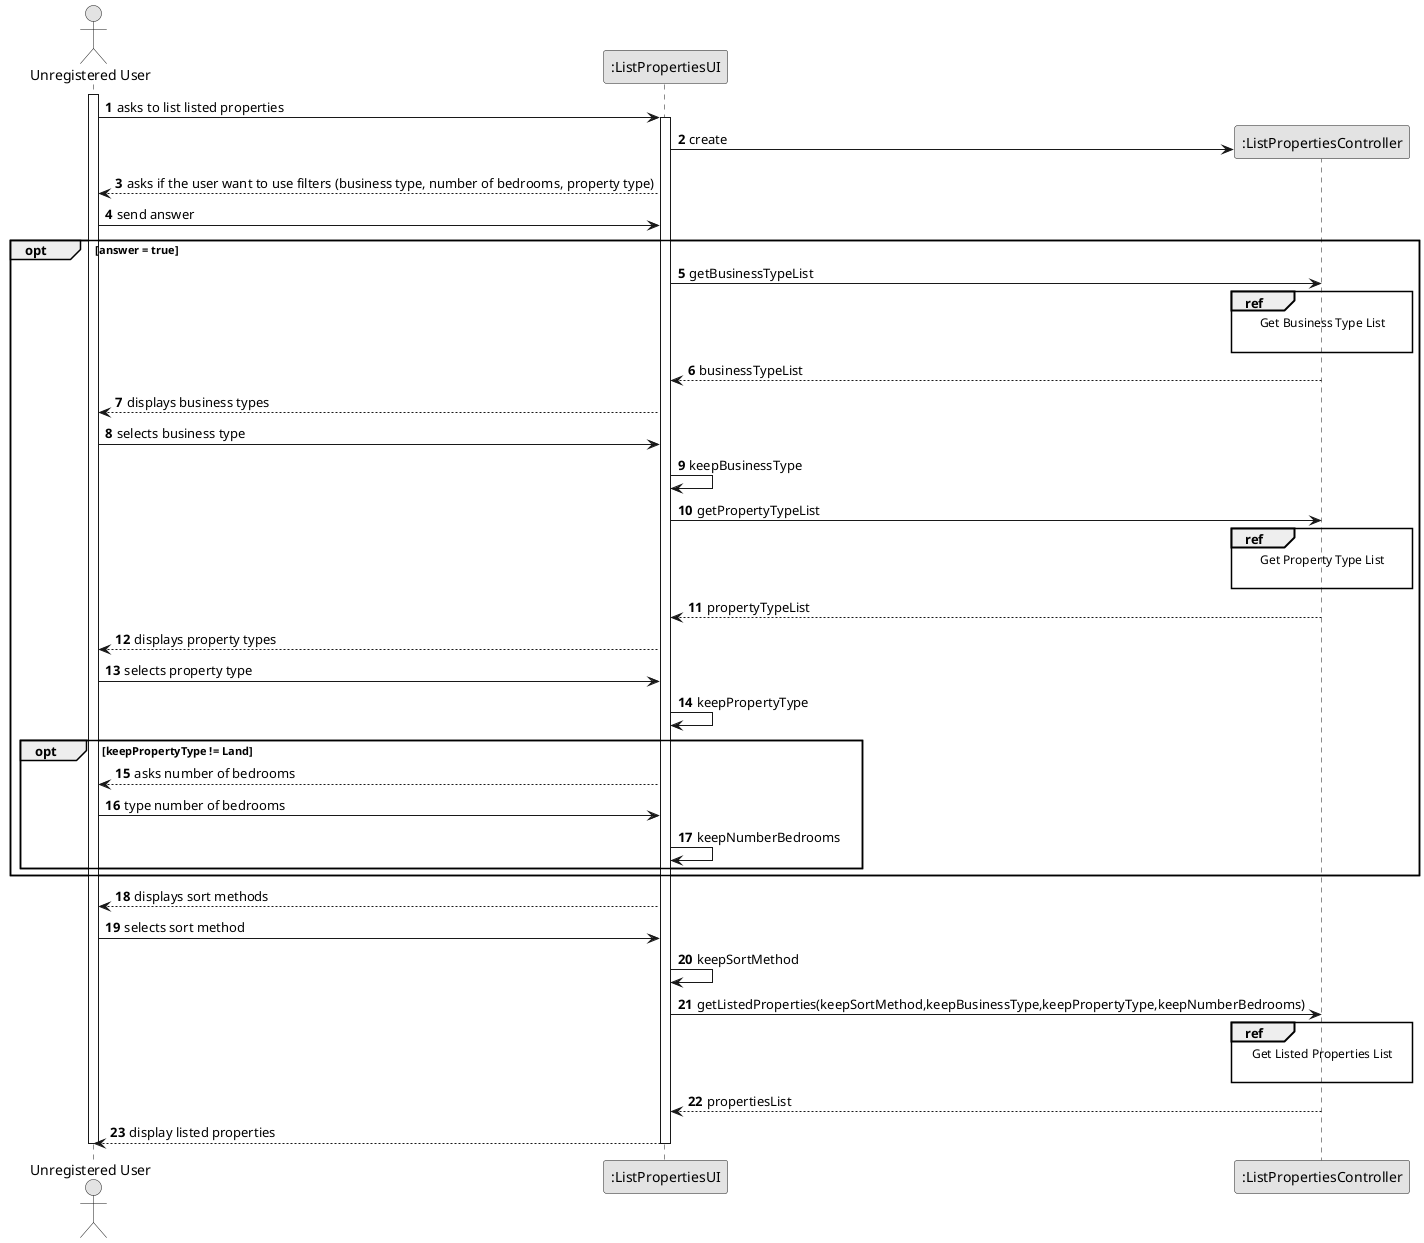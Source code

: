 @startuml
skinparam monochrome true
skinparam packageStyle rectangle
skinparam shadowing false

autonumber

'hide footbox
actor "Unregistered User" as ADM
participant ":ListPropertiesUI" as UI
participant ":ListPropertiesController" as CTRL





activate ADM

    ADM -> UI : asks to list listed properties


    activate UI

        UI -> CTRL**: create



        ADM <-- UI : asks if the user want to use filters (business type, number of bedrooms, property type)

        ADM -> UI: send answer

        group opt [answer = true]


        UI -> CTRL : getBusinessTypeList

        ref over CTRL
                    Get Business Type List

        end ref

        CTRL --> UI : businessTypeList

        UI --> ADM : displays business types

        ADM -> UI:selects business type

        UI -> UI :keepBusinessType

        UI -> CTRL : getPropertyTypeList

        ref over CTRL
                            Get Property Type List

        end ref

        CTRL --> UI : propertyTypeList

        UI --> ADM : displays property types

        ADM -> UI:selects property type

        UI -> UI :keepPropertyType

        opt keepPropertyType != Land
            UI --> ADM: asks number of bedrooms

            ADM -> UI: type number of bedrooms

            UI  ->  UI: keepNumberBedrooms
        end

        end

        ADM <-- UI : displays sort methods

        ADM -> UI : selects sort method

        UI-> UI:keepSortMethod

        UI -> CTRL : getListedProperties(keepSortMethod,keepBusinessType,keepPropertyType,keepNumberBedrooms)

        ref over CTRL
                            Get Listed Properties List

        end ref


        CTRL --> UI : propertiesList

        deactivate CTRL

        UI --> ADM :  display listed properties
    deactivate UI

deactivate ADM

@enduml